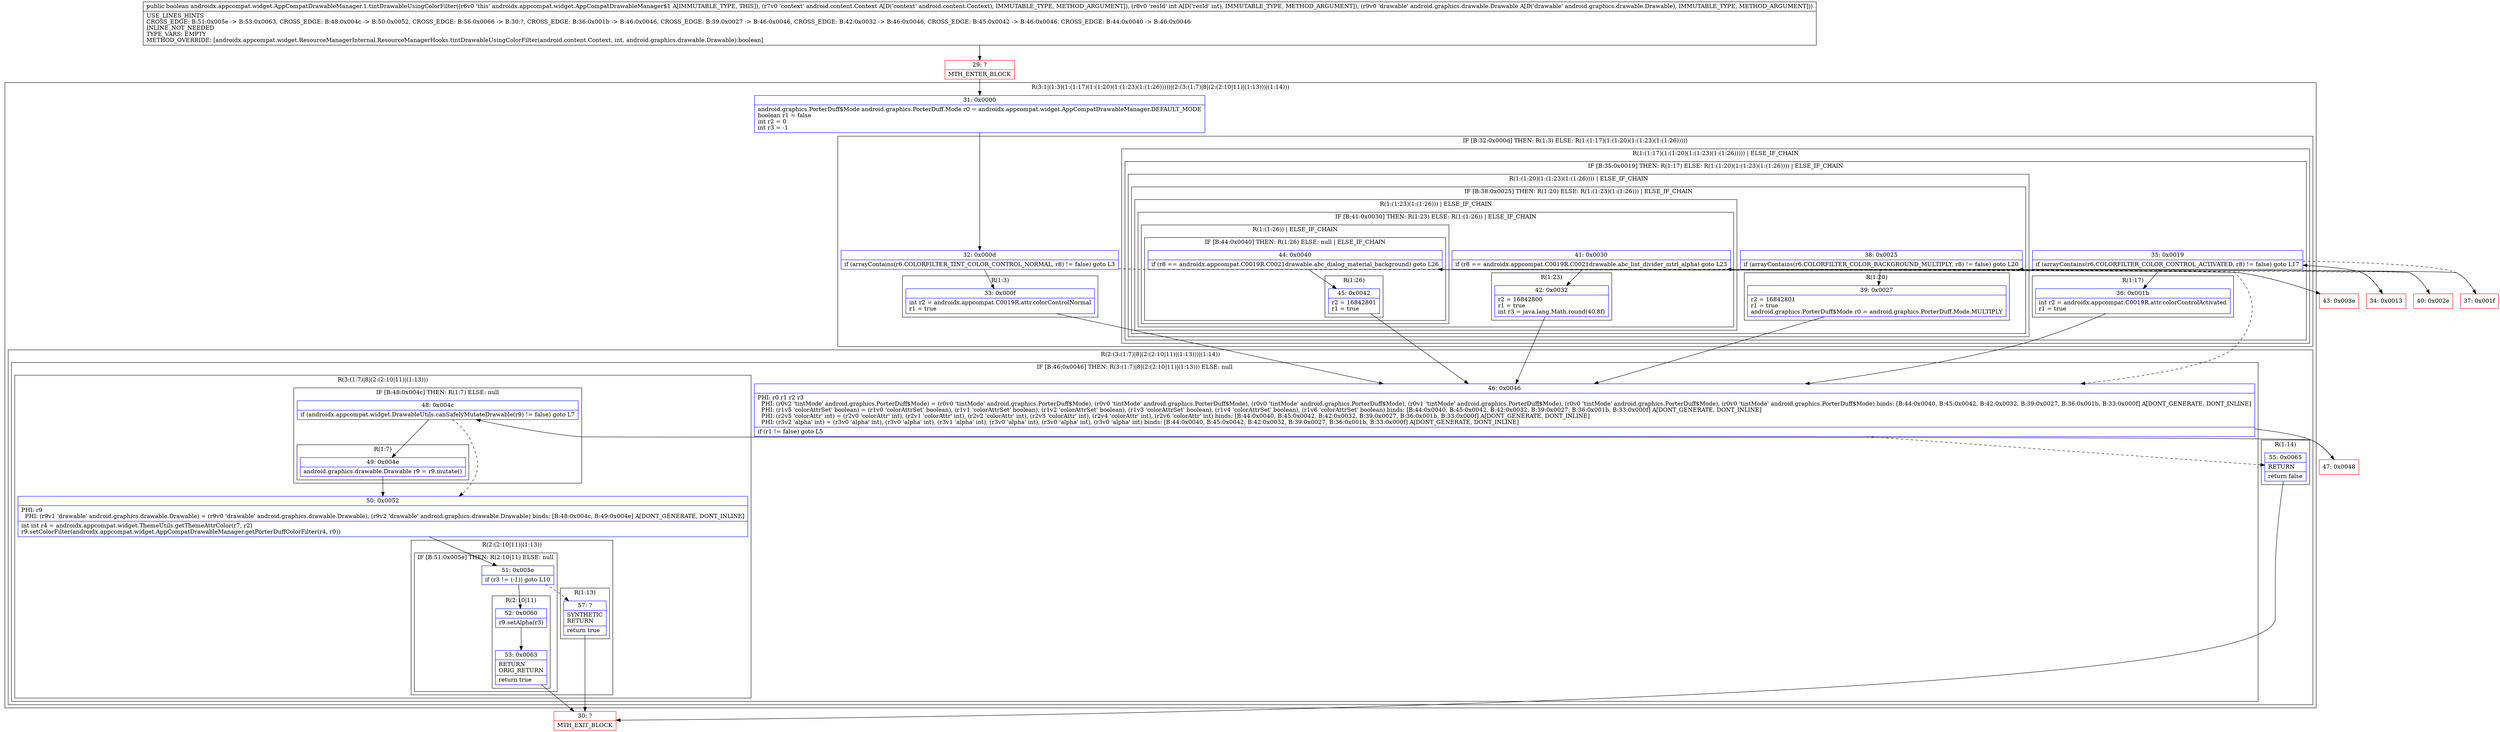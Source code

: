 digraph "CFG forandroidx.appcompat.widget.AppCompatDrawableManager.1.tintDrawableUsingColorFilter(Landroid\/content\/Context;ILandroid\/graphics\/drawable\/Drawable;)Z" {
subgraph cluster_Region_385756277 {
label = "R(3:1|(1:3)(1:(1:17)(1:(1:20)(1:(1:23)(1:(1:26)))))|(2:(3:(1:7)|8|(2:(2:10|11)|(1:13)))|(1:14)))";
node [shape=record,color=blue];
Node_31 [shape=record,label="{31\:\ 0x0000|android.graphics.PorterDuff$Mode android.graphics.PorterDuff.Mode r0 = androidx.appcompat.widget.AppCompatDrawableManager.DEFAULT_MODE\lboolean r1 = false\lint r2 = 0\lint r3 = \-1\l}"];
subgraph cluster_IfRegion_1473484301 {
label = "IF [B:32:0x000d] THEN: R(1:3) ELSE: R(1:(1:17)(1:(1:20)(1:(1:23)(1:(1:26)))))";
node [shape=record,color=blue];
Node_32 [shape=record,label="{32\:\ 0x000d|if (arrayContains(r6.COLORFILTER_TINT_COLOR_CONTROL_NORMAL, r8) != false) goto L3\l}"];
subgraph cluster_Region_1655787265 {
label = "R(1:3)";
node [shape=record,color=blue];
Node_33 [shape=record,label="{33\:\ 0x000f|int r2 = androidx.appcompat.C0019R.attr.colorControlNormal\lr1 = true\l}"];
}
subgraph cluster_Region_942565066 {
label = "R(1:(1:17)(1:(1:20)(1:(1:23)(1:(1:26))))) | ELSE_IF_CHAIN\l";
node [shape=record,color=blue];
subgraph cluster_IfRegion_456877840 {
label = "IF [B:35:0x0019] THEN: R(1:17) ELSE: R(1:(1:20)(1:(1:23)(1:(1:26)))) | ELSE_IF_CHAIN\l";
node [shape=record,color=blue];
Node_35 [shape=record,label="{35\:\ 0x0019|if (arrayContains(r6.COLORFILTER_COLOR_CONTROL_ACTIVATED, r8) != false) goto L17\l}"];
subgraph cluster_Region_1554873800 {
label = "R(1:17)";
node [shape=record,color=blue];
Node_36 [shape=record,label="{36\:\ 0x001b|int r2 = androidx.appcompat.C0019R.attr.colorControlActivated\lr1 = true\l}"];
}
subgraph cluster_Region_586254868 {
label = "R(1:(1:20)(1:(1:23)(1:(1:26)))) | ELSE_IF_CHAIN\l";
node [shape=record,color=blue];
subgraph cluster_IfRegion_1775834041 {
label = "IF [B:38:0x0025] THEN: R(1:20) ELSE: R(1:(1:23)(1:(1:26))) | ELSE_IF_CHAIN\l";
node [shape=record,color=blue];
Node_38 [shape=record,label="{38\:\ 0x0025|if (arrayContains(r6.COLORFILTER_COLOR_BACKGROUND_MULTIPLY, r8) != false) goto L20\l}"];
subgraph cluster_Region_2021915915 {
label = "R(1:20)";
node [shape=record,color=blue];
Node_39 [shape=record,label="{39\:\ 0x0027|r2 = 16842801\lr1 = true\landroid.graphics.PorterDuff$Mode r0 = android.graphics.PorterDuff.Mode.MULTIPLY\l}"];
}
subgraph cluster_Region_571093118 {
label = "R(1:(1:23)(1:(1:26))) | ELSE_IF_CHAIN\l";
node [shape=record,color=blue];
subgraph cluster_IfRegion_1649000648 {
label = "IF [B:41:0x0030] THEN: R(1:23) ELSE: R(1:(1:26)) | ELSE_IF_CHAIN\l";
node [shape=record,color=blue];
Node_41 [shape=record,label="{41\:\ 0x0030|if (r8 == androidx.appcompat.C0019R.C0021drawable.abc_list_divider_mtrl_alpha) goto L23\l}"];
subgraph cluster_Region_992060418 {
label = "R(1:23)";
node [shape=record,color=blue];
Node_42 [shape=record,label="{42\:\ 0x0032|r2 = 16842800\lr1 = true\lint r3 = java.lang.Math.round(40.8f)\l}"];
}
subgraph cluster_Region_1279678399 {
label = "R(1:(1:26)) | ELSE_IF_CHAIN\l";
node [shape=record,color=blue];
subgraph cluster_IfRegion_1839448405 {
label = "IF [B:44:0x0040] THEN: R(1:26) ELSE: null | ELSE_IF_CHAIN\l";
node [shape=record,color=blue];
Node_44 [shape=record,label="{44\:\ 0x0040|if (r8 == androidx.appcompat.C0019R.C0021drawable.abc_dialog_material_background) goto L26\l}"];
subgraph cluster_Region_1549514360 {
label = "R(1:26)";
node [shape=record,color=blue];
Node_45 [shape=record,label="{45\:\ 0x0042|r2 = 16842801\lr1 = true\l}"];
}
}
}
}
}
}
}
}
}
}
subgraph cluster_Region_517576031 {
label = "R(2:(3:(1:7)|8|(2:(2:10|11)|(1:13)))|(1:14))";
node [shape=record,color=blue];
subgraph cluster_IfRegion_1675156825 {
label = "IF [B:46:0x0046] THEN: R(3:(1:7)|8|(2:(2:10|11)|(1:13))) ELSE: null";
node [shape=record,color=blue];
Node_46 [shape=record,label="{46\:\ 0x0046|PHI: r0 r1 r2 r3 \l  PHI: (r0v2 'tintMode' android.graphics.PorterDuff$Mode) = (r0v0 'tintMode' android.graphics.PorterDuff$Mode), (r0v0 'tintMode' android.graphics.PorterDuff$Mode), (r0v0 'tintMode' android.graphics.PorterDuff$Mode), (r0v1 'tintMode' android.graphics.PorterDuff$Mode), (r0v0 'tintMode' android.graphics.PorterDuff$Mode), (r0v0 'tintMode' android.graphics.PorterDuff$Mode) binds: [B:44:0x0040, B:45:0x0042, B:42:0x0032, B:39:0x0027, B:36:0x001b, B:33:0x000f] A[DONT_GENERATE, DONT_INLINE]\l  PHI: (r1v5 'colorAttrSet' boolean) = (r1v0 'colorAttrSet' boolean), (r1v1 'colorAttrSet' boolean), (r1v2 'colorAttrSet' boolean), (r1v3 'colorAttrSet' boolean), (r1v4 'colorAttrSet' boolean), (r1v6 'colorAttrSet' boolean) binds: [B:44:0x0040, B:45:0x0042, B:42:0x0032, B:39:0x0027, B:36:0x001b, B:33:0x000f] A[DONT_GENERATE, DONT_INLINE]\l  PHI: (r2v5 'colorAttr' int) = (r2v0 'colorAttr' int), (r2v1 'colorAttr' int), (r2v2 'colorAttr' int), (r2v3 'colorAttr' int), (r2v4 'colorAttr' int), (r2v6 'colorAttr' int) binds: [B:44:0x0040, B:45:0x0042, B:42:0x0032, B:39:0x0027, B:36:0x001b, B:33:0x000f] A[DONT_GENERATE, DONT_INLINE]\l  PHI: (r3v2 'alpha' int) = (r3v0 'alpha' int), (r3v0 'alpha' int), (r3v1 'alpha' int), (r3v0 'alpha' int), (r3v0 'alpha' int), (r3v0 'alpha' int) binds: [B:44:0x0040, B:45:0x0042, B:42:0x0032, B:39:0x0027, B:36:0x001b, B:33:0x000f] A[DONT_GENERATE, DONT_INLINE]\l|if (r1 != false) goto L5\l}"];
subgraph cluster_Region_2134385479 {
label = "R(3:(1:7)|8|(2:(2:10|11)|(1:13)))";
node [shape=record,color=blue];
subgraph cluster_IfRegion_842684876 {
label = "IF [B:48:0x004c] THEN: R(1:7) ELSE: null";
node [shape=record,color=blue];
Node_48 [shape=record,label="{48\:\ 0x004c|if (androidx.appcompat.widget.DrawableUtils.canSafelyMutateDrawable(r9) != false) goto L7\l}"];
subgraph cluster_Region_1287592859 {
label = "R(1:7)";
node [shape=record,color=blue];
Node_49 [shape=record,label="{49\:\ 0x004e|android.graphics.drawable.Drawable r9 = r9.mutate()\l}"];
}
}
Node_50 [shape=record,label="{50\:\ 0x0052|PHI: r9 \l  PHI: (r9v1 'drawable' android.graphics.drawable.Drawable) = (r9v0 'drawable' android.graphics.drawable.Drawable), (r9v2 'drawable' android.graphics.drawable.Drawable) binds: [B:48:0x004c, B:49:0x004e] A[DONT_GENERATE, DONT_INLINE]\l|int int r4 = androidx.appcompat.widget.ThemeUtils.getThemeAttrColor(r7, r2)\lr9.setColorFilter(androidx.appcompat.widget.AppCompatDrawableManager.getPorterDuffColorFilter(r4, r0))\l}"];
subgraph cluster_Region_1072022064 {
label = "R(2:(2:10|11)|(1:13))";
node [shape=record,color=blue];
subgraph cluster_IfRegion_1433367700 {
label = "IF [B:51:0x005e] THEN: R(2:10|11) ELSE: null";
node [shape=record,color=blue];
Node_51 [shape=record,label="{51\:\ 0x005e|if (r3 != (\-1)) goto L10\l}"];
subgraph cluster_Region_1645936844 {
label = "R(2:10|11)";
node [shape=record,color=blue];
Node_52 [shape=record,label="{52\:\ 0x0060|r9.setAlpha(r3)\l}"];
Node_53 [shape=record,label="{53\:\ 0x0063|RETURN\lORIG_RETURN\l|return true\l}"];
}
}
subgraph cluster_Region_1833229310 {
label = "R(1:13)";
node [shape=record,color=blue];
Node_57 [shape=record,label="{57\:\ ?|SYNTHETIC\lRETURN\l|return true\l}"];
}
}
}
}
subgraph cluster_Region_231738275 {
label = "R(1:14)";
node [shape=record,color=blue];
Node_55 [shape=record,label="{55\:\ 0x0065|RETURN\l|return false\l}"];
}
}
}
Node_29 [shape=record,color=red,label="{29\:\ ?|MTH_ENTER_BLOCK\l}"];
Node_47 [shape=record,color=red,label="{47\:\ 0x0048}"];
Node_30 [shape=record,color=red,label="{30\:\ ?|MTH_EXIT_BLOCK\l}"];
Node_34 [shape=record,color=red,label="{34\:\ 0x0013}"];
Node_37 [shape=record,color=red,label="{37\:\ 0x001f}"];
Node_40 [shape=record,color=red,label="{40\:\ 0x002e}"];
Node_43 [shape=record,color=red,label="{43\:\ 0x003e}"];
MethodNode[shape=record,label="{public boolean androidx.appcompat.widget.AppCompatDrawableManager.1.tintDrawableUsingColorFilter((r6v0 'this' androidx.appcompat.widget.AppCompatDrawableManager$1 A[IMMUTABLE_TYPE, THIS]), (r7v0 'context' android.content.Context A[D('context' android.content.Context), IMMUTABLE_TYPE, METHOD_ARGUMENT]), (r8v0 'resId' int A[D('resId' int), IMMUTABLE_TYPE, METHOD_ARGUMENT]), (r9v0 'drawable' android.graphics.drawable.Drawable A[D('drawable' android.graphics.drawable.Drawable), IMMUTABLE_TYPE, METHOD_ARGUMENT]))  | USE_LINES_HINTS\lCROSS_EDGE: B:51:0x005e \-\> B:53:0x0063, CROSS_EDGE: B:48:0x004c \-\> B:50:0x0052, CROSS_EDGE: B:56:0x0066 \-\> B:30:?, CROSS_EDGE: B:36:0x001b \-\> B:46:0x0046, CROSS_EDGE: B:39:0x0027 \-\> B:46:0x0046, CROSS_EDGE: B:42:0x0032 \-\> B:46:0x0046, CROSS_EDGE: B:45:0x0042 \-\> B:46:0x0046, CROSS_EDGE: B:44:0x0040 \-\> B:46:0x0046\lINLINE_NOT_NEEDED\lTYPE_VARS: EMPTY\lMETHOD_OVERRIDE: [androidx.appcompat.widget.ResourceManagerInternal.ResourceManagerHooks.tintDrawableUsingColorFilter(android.content.Context, int, android.graphics.drawable.Drawable):boolean]\l}"];
MethodNode -> Node_29;Node_31 -> Node_32;
Node_32 -> Node_33;
Node_32 -> Node_34[style=dashed];
Node_33 -> Node_46;
Node_35 -> Node_36;
Node_35 -> Node_37[style=dashed];
Node_36 -> Node_46;
Node_38 -> Node_39;
Node_38 -> Node_40[style=dashed];
Node_39 -> Node_46;
Node_41 -> Node_42;
Node_41 -> Node_43[style=dashed];
Node_42 -> Node_46;
Node_44 -> Node_45;
Node_44 -> Node_46[style=dashed];
Node_45 -> Node_46;
Node_46 -> Node_47;
Node_46 -> Node_55[style=dashed];
Node_48 -> Node_49;
Node_48 -> Node_50[style=dashed];
Node_49 -> Node_50;
Node_50 -> Node_51;
Node_51 -> Node_52;
Node_51 -> Node_57[style=dashed];
Node_52 -> Node_53;
Node_53 -> Node_30;
Node_57 -> Node_30;
Node_55 -> Node_30;
Node_29 -> Node_31;
Node_47 -> Node_48;
Node_34 -> Node_35;
Node_37 -> Node_38;
Node_40 -> Node_41;
Node_43 -> Node_44;
}

